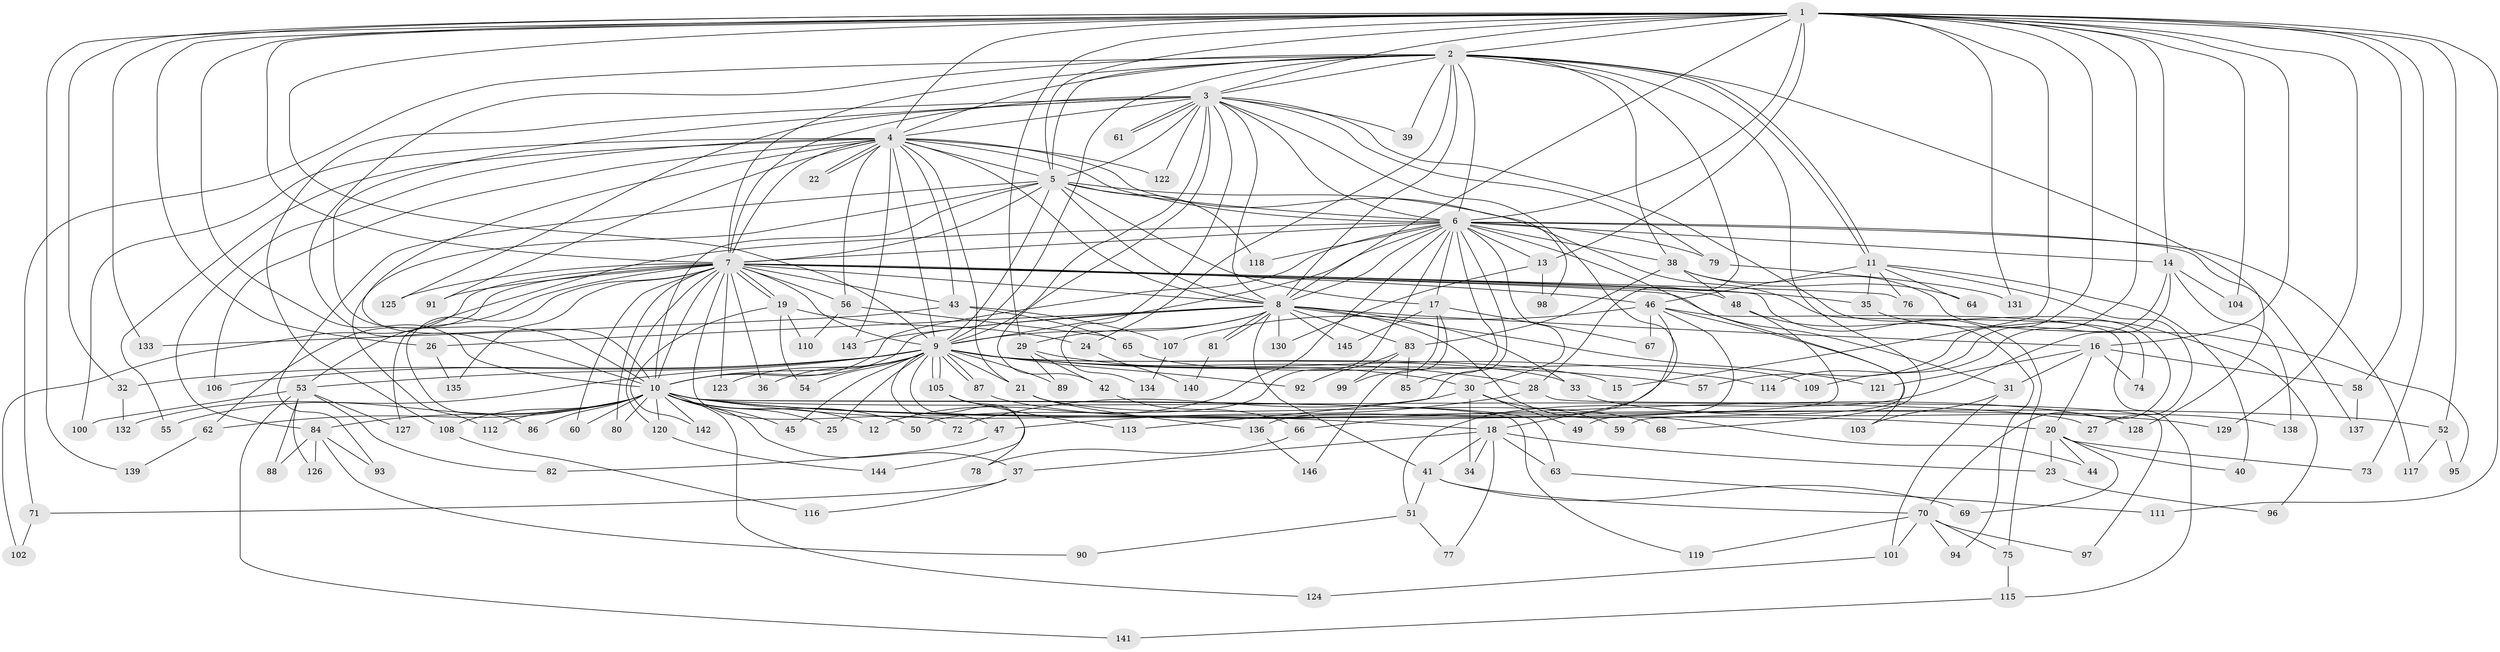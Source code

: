 // coarse degree distribution, {19: 0.017241379310344827, 21: 0.017241379310344827, 38: 0.017241379310344827, 10: 0.034482758620689655, 20: 0.017241379310344827, 24: 0.017241379310344827, 17: 0.017241379310344827, 16: 0.017241379310344827, 8: 0.034482758620689655, 2: 0.3793103448275862, 4: 0.06896551724137931, 5: 0.05172413793103448, 6: 0.05172413793103448, 7: 0.034482758620689655, 3: 0.13793103448275862, 1: 0.06896551724137931, 12: 0.017241379310344827}
// Generated by graph-tools (version 1.1) at 2025/17/03/04/25 18:17:38]
// undirected, 146 vertices, 317 edges
graph export_dot {
graph [start="1"]
  node [color=gray90,style=filled];
  1;
  2;
  3;
  4;
  5;
  6;
  7;
  8;
  9;
  10;
  11;
  12;
  13;
  14;
  15;
  16;
  17;
  18;
  19;
  20;
  21;
  22;
  23;
  24;
  25;
  26;
  27;
  28;
  29;
  30;
  31;
  32;
  33;
  34;
  35;
  36;
  37;
  38;
  39;
  40;
  41;
  42;
  43;
  44;
  45;
  46;
  47;
  48;
  49;
  50;
  51;
  52;
  53;
  54;
  55;
  56;
  57;
  58;
  59;
  60;
  61;
  62;
  63;
  64;
  65;
  66;
  67;
  68;
  69;
  70;
  71;
  72;
  73;
  74;
  75;
  76;
  77;
  78;
  79;
  80;
  81;
  82;
  83;
  84;
  85;
  86;
  87;
  88;
  89;
  90;
  91;
  92;
  93;
  94;
  95;
  96;
  97;
  98;
  99;
  100;
  101;
  102;
  103;
  104;
  105;
  106;
  107;
  108;
  109;
  110;
  111;
  112;
  113;
  114;
  115;
  116;
  117;
  118;
  119;
  120;
  121;
  122;
  123;
  124;
  125;
  126;
  127;
  128;
  129;
  130;
  131;
  132;
  133;
  134;
  135;
  136;
  137;
  138;
  139;
  140;
  141;
  142;
  143;
  144;
  145;
  146;
  1 -- 2;
  1 -- 3;
  1 -- 4;
  1 -- 5;
  1 -- 6;
  1 -- 7;
  1 -- 8;
  1 -- 9;
  1 -- 10;
  1 -- 13;
  1 -- 14;
  1 -- 15;
  1 -- 16;
  1 -- 26;
  1 -- 29;
  1 -- 32;
  1 -- 52;
  1 -- 57;
  1 -- 58;
  1 -- 73;
  1 -- 104;
  1 -- 111;
  1 -- 114;
  1 -- 129;
  1 -- 131;
  1 -- 133;
  1 -- 139;
  2 -- 3;
  2 -- 4;
  2 -- 5;
  2 -- 6;
  2 -- 7;
  2 -- 8;
  2 -- 9;
  2 -- 10;
  2 -- 11;
  2 -- 11;
  2 -- 24;
  2 -- 28;
  2 -- 38;
  2 -- 39;
  2 -- 68;
  2 -- 71;
  2 -- 128;
  3 -- 4;
  3 -- 5;
  3 -- 6;
  3 -- 7;
  3 -- 8;
  3 -- 9;
  3 -- 10;
  3 -- 18;
  3 -- 39;
  3 -- 42;
  3 -- 61;
  3 -- 61;
  3 -- 70;
  3 -- 79;
  3 -- 108;
  3 -- 122;
  3 -- 125;
  3 -- 134;
  4 -- 5;
  4 -- 6;
  4 -- 7;
  4 -- 8;
  4 -- 9;
  4 -- 10;
  4 -- 21;
  4 -- 22;
  4 -- 22;
  4 -- 43;
  4 -- 55;
  4 -- 56;
  4 -- 84;
  4 -- 91;
  4 -- 98;
  4 -- 100;
  4 -- 106;
  4 -- 122;
  4 -- 143;
  5 -- 6;
  5 -- 7;
  5 -- 8;
  5 -- 9;
  5 -- 10;
  5 -- 17;
  5 -- 74;
  5 -- 93;
  5 -- 112;
  5 -- 118;
  6 -- 7;
  6 -- 8;
  6 -- 9;
  6 -- 10;
  6 -- 12;
  6 -- 13;
  6 -- 14;
  6 -- 17;
  6 -- 30;
  6 -- 38;
  6 -- 50;
  6 -- 59;
  6 -- 79;
  6 -- 85;
  6 -- 113;
  6 -- 117;
  6 -- 118;
  6 -- 127;
  6 -- 137;
  7 -- 8;
  7 -- 9;
  7 -- 10;
  7 -- 19;
  7 -- 19;
  7 -- 31;
  7 -- 35;
  7 -- 36;
  7 -- 43;
  7 -- 46;
  7 -- 48;
  7 -- 53;
  7 -- 56;
  7 -- 60;
  7 -- 62;
  7 -- 72;
  7 -- 75;
  7 -- 76;
  7 -- 80;
  7 -- 86;
  7 -- 91;
  7 -- 102;
  7 -- 120;
  7 -- 123;
  7 -- 125;
  7 -- 135;
  8 -- 9;
  8 -- 10;
  8 -- 16;
  8 -- 26;
  8 -- 29;
  8 -- 33;
  8 -- 41;
  8 -- 44;
  8 -- 81;
  8 -- 81;
  8 -- 83;
  8 -- 121;
  8 -- 130;
  8 -- 143;
  8 -- 145;
  9 -- 10;
  9 -- 15;
  9 -- 21;
  9 -- 25;
  9 -- 28;
  9 -- 32;
  9 -- 33;
  9 -- 36;
  9 -- 45;
  9 -- 47;
  9 -- 53;
  9 -- 54;
  9 -- 57;
  9 -- 78;
  9 -- 87;
  9 -- 87;
  9 -- 89;
  9 -- 92;
  9 -- 105;
  9 -- 105;
  9 -- 106;
  9 -- 114;
  9 -- 123;
  9 -- 132;
  10 -- 12;
  10 -- 18;
  10 -- 20;
  10 -- 25;
  10 -- 27;
  10 -- 37;
  10 -- 45;
  10 -- 50;
  10 -- 52;
  10 -- 55;
  10 -- 60;
  10 -- 62;
  10 -- 63;
  10 -- 80;
  10 -- 84;
  10 -- 86;
  10 -- 108;
  10 -- 112;
  10 -- 119;
  10 -- 120;
  10 -- 124;
  10 -- 129;
  10 -- 142;
  11 -- 27;
  11 -- 35;
  11 -- 40;
  11 -- 46;
  11 -- 64;
  11 -- 76;
  13 -- 98;
  13 -- 130;
  14 -- 51;
  14 -- 104;
  14 -- 109;
  14 -- 138;
  16 -- 20;
  16 -- 31;
  16 -- 58;
  16 -- 74;
  16 -- 121;
  17 -- 67;
  17 -- 99;
  17 -- 145;
  17 -- 146;
  18 -- 23;
  18 -- 34;
  18 -- 37;
  18 -- 41;
  18 -- 63;
  18 -- 77;
  19 -- 24;
  19 -- 54;
  19 -- 110;
  19 -- 142;
  20 -- 23;
  20 -- 40;
  20 -- 44;
  20 -- 69;
  20 -- 73;
  21 -- 68;
  21 -- 136;
  23 -- 96;
  24 -- 140;
  26 -- 135;
  28 -- 47;
  28 -- 97;
  29 -- 30;
  29 -- 42;
  29 -- 89;
  30 -- 34;
  30 -- 49;
  30 -- 59;
  30 -- 72;
  31 -- 101;
  31 -- 103;
  32 -- 132;
  33 -- 138;
  35 -- 96;
  37 -- 71;
  37 -- 116;
  38 -- 48;
  38 -- 64;
  38 -- 83;
  38 -- 95;
  41 -- 51;
  41 -- 69;
  41 -- 70;
  42 -- 66;
  43 -- 65;
  43 -- 107;
  43 -- 133;
  46 -- 49;
  46 -- 67;
  46 -- 103;
  46 -- 107;
  46 -- 115;
  46 -- 136;
  47 -- 82;
  48 -- 66;
  48 -- 94;
  51 -- 77;
  51 -- 90;
  52 -- 95;
  52 -- 117;
  53 -- 82;
  53 -- 88;
  53 -- 100;
  53 -- 126;
  53 -- 127;
  53 -- 141;
  56 -- 65;
  56 -- 110;
  58 -- 137;
  62 -- 139;
  63 -- 111;
  65 -- 109;
  66 -- 78;
  70 -- 75;
  70 -- 94;
  70 -- 97;
  70 -- 101;
  70 -- 119;
  71 -- 102;
  75 -- 115;
  79 -- 131;
  81 -- 140;
  83 -- 85;
  83 -- 92;
  83 -- 99;
  84 -- 88;
  84 -- 90;
  84 -- 93;
  84 -- 126;
  87 -- 128;
  101 -- 124;
  105 -- 113;
  105 -- 144;
  107 -- 134;
  108 -- 116;
  115 -- 141;
  120 -- 144;
  136 -- 146;
}
